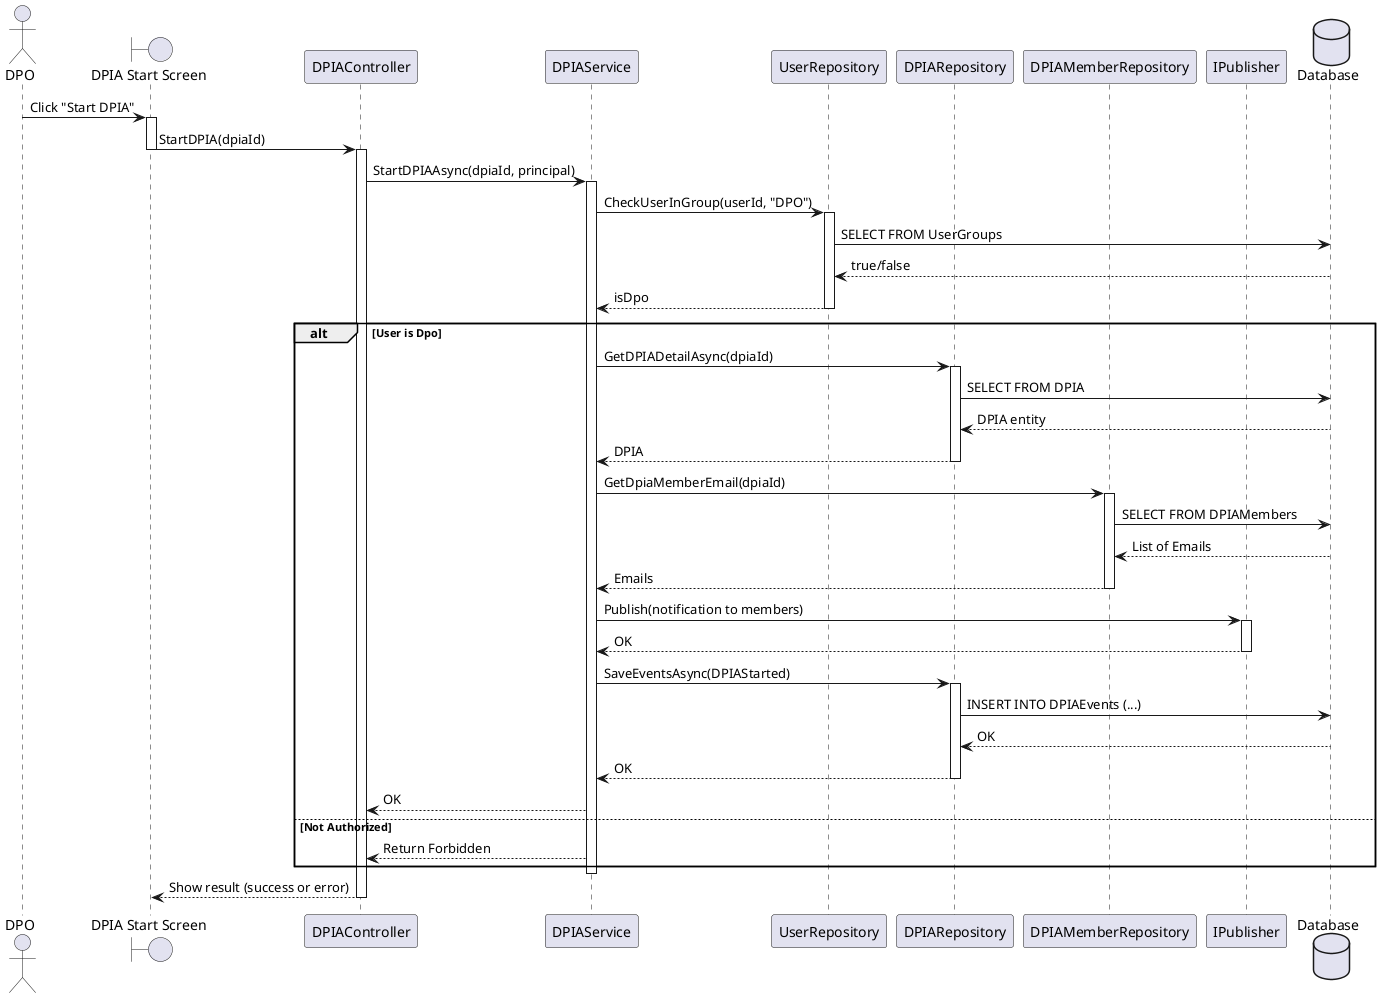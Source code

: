 @startuml
actor DPO
boundary "DPIA Start Screen" as Screen
participant "DPIAController" as Controller
participant "DPIAService" as Service
participant "UserRepository" as UserRepo
participant "DPIARepository" as Repo
participant "DPIAMemberRepository" as MemberRepo
participant "IPublisher" as Publisher
database "Database" as DB

DPO -> Screen : Click "Start DPIA"
activate Screen
Screen -> Controller : StartDPIA(dpiaId)
deactivate Screen
activate Controller

Controller -> Service : StartDPIAAsync(dpiaId, principal)
activate Service

Service -> UserRepo : CheckUserInGroup(userId, "DPO")
activate UserRepo
UserRepo -> DB : SELECT FROM UserGroups 
DB --> UserRepo : true/false
UserRepo --> Service : isDpo
deactivate UserRepo

alt User is Dpo
    Service -> Repo : GetDPIADetailAsync(dpiaId)
    activate Repo
    Repo -> DB : SELECT FROM DPIA 
    DB --> Repo : DPIA entity
    Repo --> Service : DPIA
    deactivate Repo

    Service -> MemberRepo : GetDpiaMemberEmail(dpiaId)
    activate MemberRepo
    MemberRepo -> DB : SELECT FROM DPIAMembers 
    DB --> MemberRepo : List of Emails
    MemberRepo --> Service : Emails
    deactivate MemberRepo

    Service -> Publisher : Publish(notification to members)
    activate Publisher
    Publisher --> Service : OK
    deactivate Publisher

    Service -> Repo : SaveEventsAsync(DPIAStarted)
    activate Repo
    Repo -> DB : INSERT INTO DPIAEvents (...)
    DB --> Repo : OK
    Repo --> Service : OK
    deactivate Repo

    Service --> Controller : OK
else Not Authorized
    Service --> Controller : Return Forbidden
end
deactivate Service

Controller --> Screen : Show result (success or error)
deactivate Controller
@enduml
